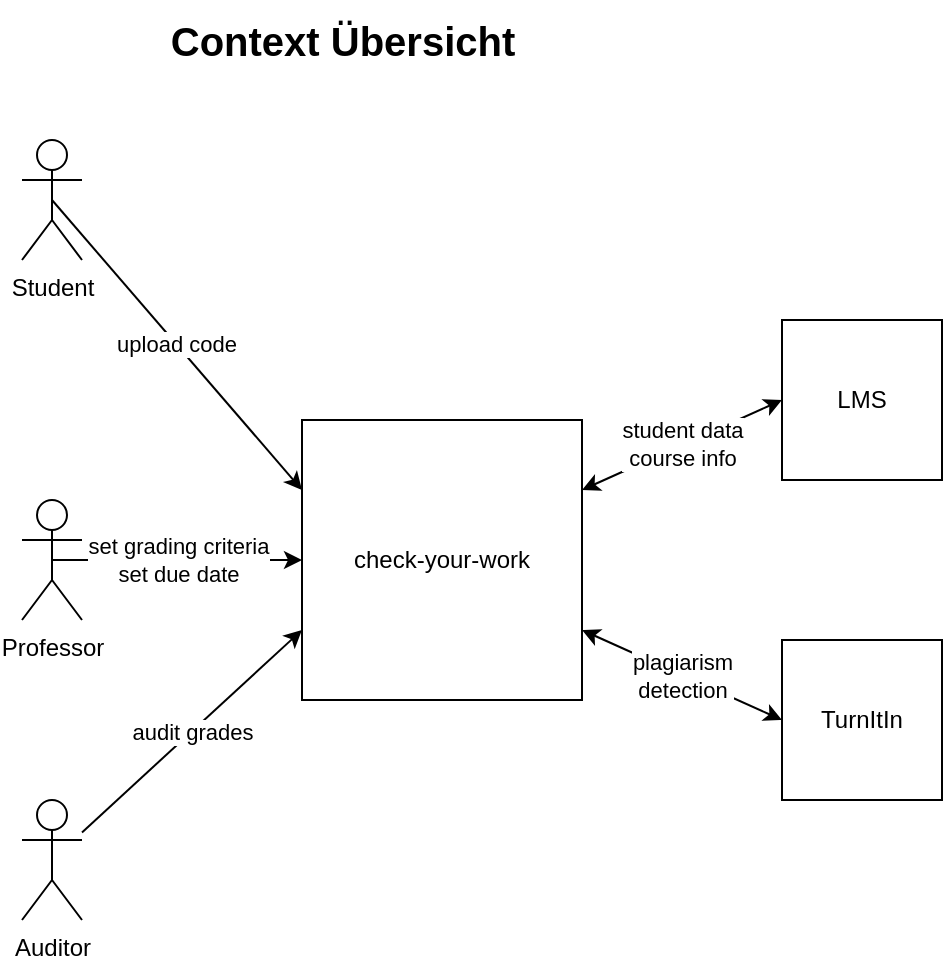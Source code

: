 <mxfile version="20.1.1" type="device"><diagram id="SGscDSxcP9rnCux4K7Hn" name="Page-1"><mxGraphModel dx="2066" dy="1127" grid="1" gridSize="10" guides="1" tooltips="1" connect="1" arrows="1" fold="1" page="1" pageScale="1" pageWidth="827" pageHeight="1169" math="0" shadow="0"><root><mxCell id="0"/><mxCell id="1" parent="0"/><mxCell id="ENTKqZkDRorLSNkU27RB-1" value="check-your-work" style="whiteSpace=wrap;html=1;aspect=fixed;" vertex="1" parent="1"><mxGeometry x="280" y="370" width="140" height="140" as="geometry"/></mxCell><mxCell id="ENTKqZkDRorLSNkU27RB-2" value="Student" style="shape=umlActor;verticalLabelPosition=bottom;verticalAlign=top;html=1;outlineConnect=0;" vertex="1" parent="1"><mxGeometry x="140" y="230" width="30" height="60" as="geometry"/></mxCell><mxCell id="ENTKqZkDRorLSNkU27RB-3" value="Professor" style="shape=umlActor;verticalLabelPosition=bottom;verticalAlign=top;html=1;outlineConnect=0;" vertex="1" parent="1"><mxGeometry x="140" y="410" width="30" height="60" as="geometry"/></mxCell><mxCell id="ENTKqZkDRorLSNkU27RB-7" value="Auditor" style="shape=umlActor;verticalLabelPosition=bottom;verticalAlign=top;html=1;outlineConnect=0;" vertex="1" parent="1"><mxGeometry x="140" y="560" width="30" height="60" as="geometry"/></mxCell><mxCell id="ENTKqZkDRorLSNkU27RB-8" value="LMS" style="whiteSpace=wrap;html=1;aspect=fixed;" vertex="1" parent="1"><mxGeometry x="520" y="320" width="80" height="80" as="geometry"/></mxCell><mxCell id="ENTKqZkDRorLSNkU27RB-10" value="TurnItIn" style="whiteSpace=wrap;html=1;aspect=fixed;" vertex="1" parent="1"><mxGeometry x="520" y="480" width="80" height="80" as="geometry"/></mxCell><mxCell id="ENTKqZkDRorLSNkU27RB-13" value="upload code" style="endArrow=classic;html=1;rounded=0;exitX=0.5;exitY=0.5;exitDx=0;exitDy=0;exitPerimeter=0;entryX=0;entryY=0.25;entryDx=0;entryDy=0;" edge="1" parent="1" source="ENTKqZkDRorLSNkU27RB-2" target="ENTKqZkDRorLSNkU27RB-1"><mxGeometry width="50" height="50" relative="1" as="geometry"><mxPoint x="400" y="610" as="sourcePoint"/><mxPoint x="450" y="560" as="targetPoint"/></mxGeometry></mxCell><mxCell id="ENTKqZkDRorLSNkU27RB-14" value="&lt;div&gt;set grading criteria&lt;/div&gt;&lt;div&gt;set due date&lt;br&gt;&lt;/div&gt;" style="endArrow=classic;html=1;rounded=0;exitX=0.5;exitY=0.5;exitDx=0;exitDy=0;exitPerimeter=0;entryX=0;entryY=0.5;entryDx=0;entryDy=0;" edge="1" parent="1" source="ENTKqZkDRorLSNkU27RB-3" target="ENTKqZkDRorLSNkU27RB-1"><mxGeometry width="50" height="50" relative="1" as="geometry"><mxPoint x="165" y="270" as="sourcePoint"/><mxPoint x="330" y="430" as="targetPoint"/></mxGeometry></mxCell><mxCell id="ENTKqZkDRorLSNkU27RB-15" value="audit grades" style="endArrow=classic;html=1;rounded=0;entryX=0;entryY=0.75;entryDx=0;entryDy=0;" edge="1" parent="1" source="ENTKqZkDRorLSNkU27RB-7" target="ENTKqZkDRorLSNkU27RB-1"><mxGeometry width="50" height="50" relative="1" as="geometry"><mxPoint x="165" y="270" as="sourcePoint"/><mxPoint x="330" y="430" as="targetPoint"/></mxGeometry></mxCell><mxCell id="ENTKqZkDRorLSNkU27RB-16" value="Context Übersicht" style="text;html=1;align=center;verticalAlign=middle;resizable=0;points=[];autosize=1;strokeColor=none;fillColor=none;fontStyle=1;fontSize=20;" vertex="1" parent="1"><mxGeometry x="200" y="160" width="200" height="40" as="geometry"/></mxCell><mxCell id="ENTKqZkDRorLSNkU27RB-17" value="&lt;div&gt;plagiarism&lt;/div&gt;&lt;div&gt;detection&lt;/div&gt;" style="endArrow=classic;html=1;rounded=0;exitX=1;exitY=0.75;exitDx=0;exitDy=0;entryX=0;entryY=0.5;entryDx=0;entryDy=0;endFill=1;startArrow=classic;startFill=1;" edge="1" parent="1" source="ENTKqZkDRorLSNkU27RB-1" target="ENTKqZkDRorLSNkU27RB-10"><mxGeometry width="50" height="50" relative="1" as="geometry"><mxPoint x="165" y="270" as="sourcePoint"/><mxPoint x="330" y="430" as="targetPoint"/></mxGeometry></mxCell><mxCell id="ENTKqZkDRorLSNkU27RB-19" value="&lt;div&gt;student data&lt;/div&gt;&lt;div&gt;course info&lt;/div&gt;" style="endArrow=classic;html=1;rounded=0;exitX=1;exitY=0.25;exitDx=0;exitDy=0;entryX=0;entryY=0.5;entryDx=0;entryDy=0;endFill=1;startArrow=classic;startFill=1;" edge="1" parent="1" source="ENTKqZkDRorLSNkU27RB-1" target="ENTKqZkDRorLSNkU27RB-8"><mxGeometry width="50" height="50" relative="1" as="geometry"><mxPoint x="410" y="450" as="sourcePoint"/><mxPoint x="530" y="450" as="targetPoint"/></mxGeometry></mxCell></root></mxGraphModel></diagram></mxfile>